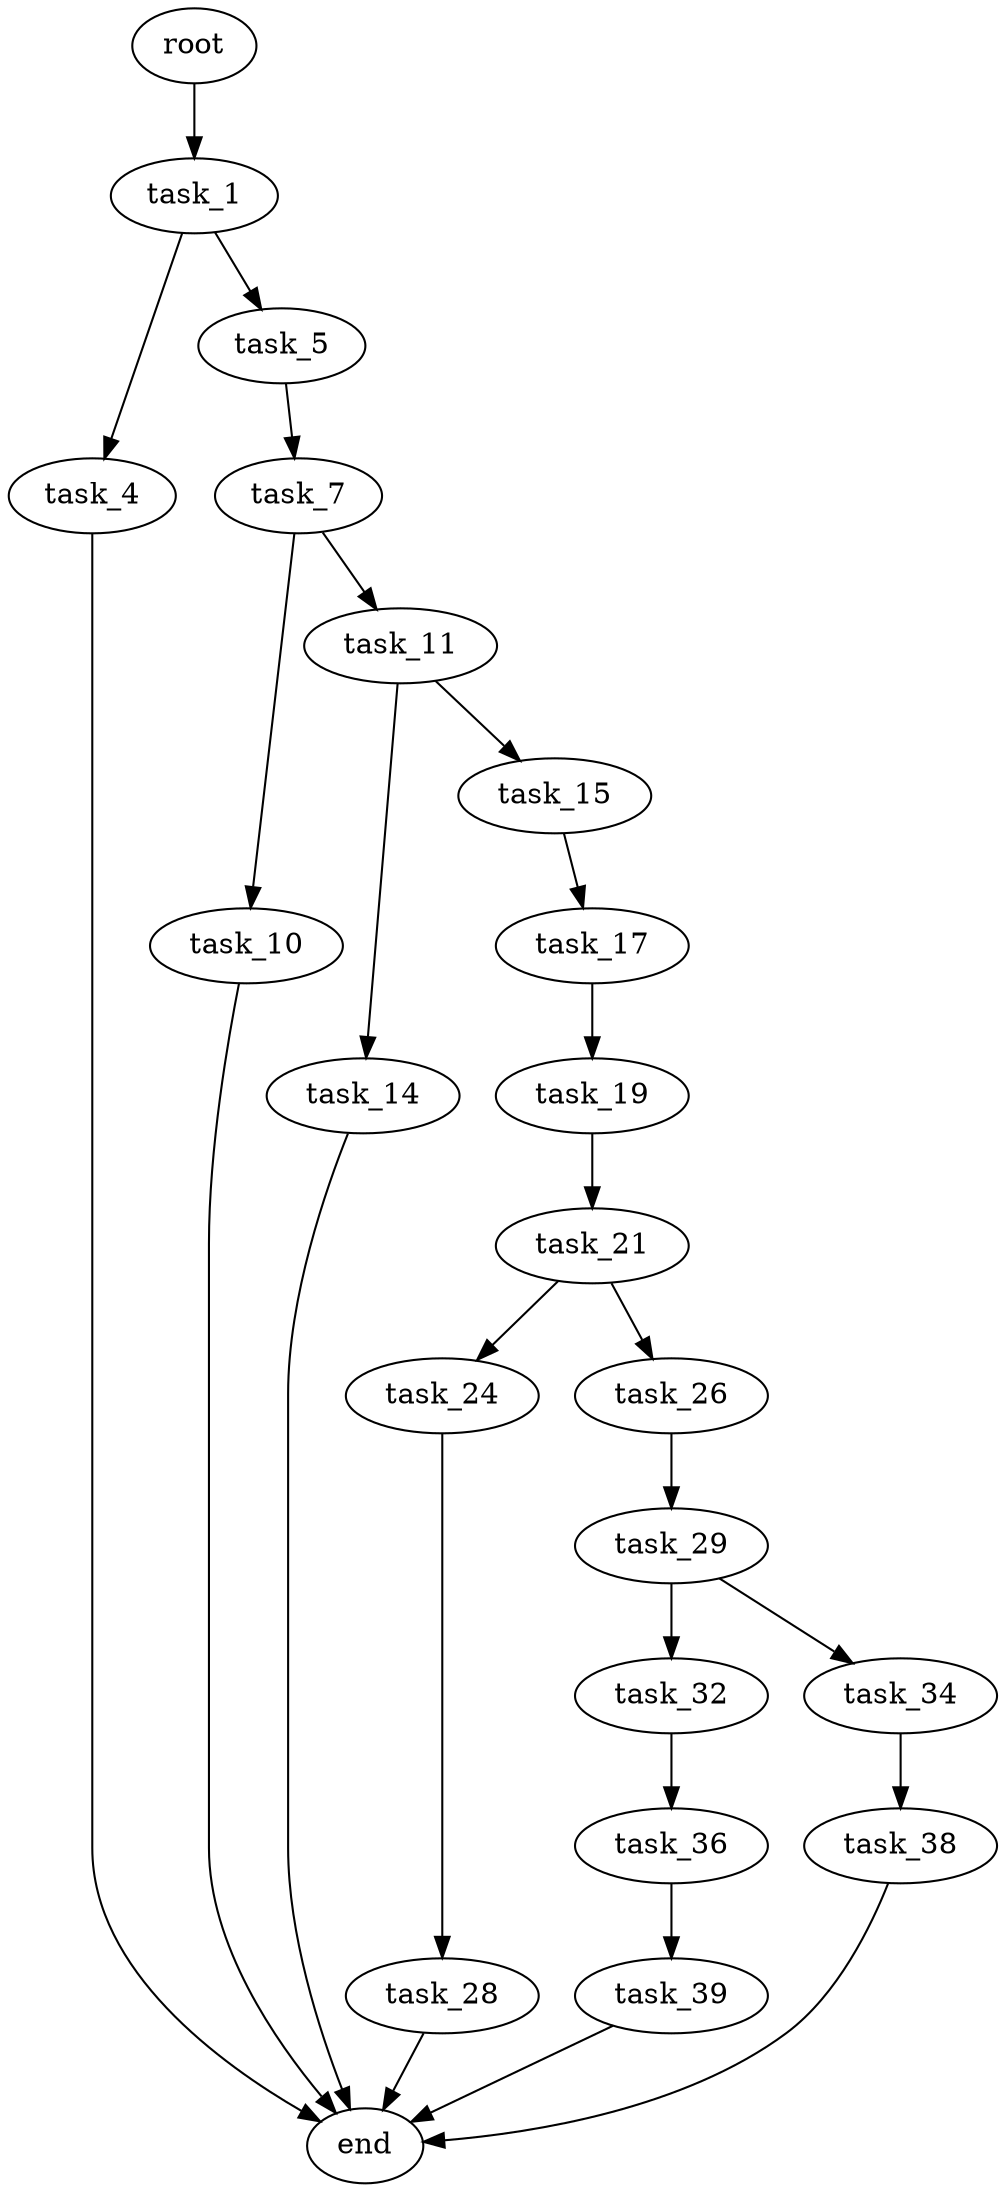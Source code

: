 digraph G {
  root [size="0.000000"];
  task_1 [size="784259120868.000000"];
  task_4 [size="549755813888.000000"];
  task_5 [size="782757789696.000000"];
  end [size="0.000000"];
  task_7 [size="368293445632.000000"];
  task_10 [size="573714906340.000000"];
  task_11 [size="4262481866.000000"];
  task_14 [size="8589934592.000000"];
  task_15 [size="18831511067.000000"];
  task_17 [size="28991029248.000000"];
  task_19 [size="191662641335.000000"];
  task_21 [size="231928233984.000000"];
  task_24 [size="203820601693.000000"];
  task_26 [size="4209788988.000000"];
  task_28 [size="4158039208.000000"];
  task_29 [size="97071445363.000000"];
  task_32 [size="1341089342.000000"];
  task_34 [size="68719476736.000000"];
  task_36 [size="1073741824000.000000"];
  task_38 [size="310249432379.000000"];
  task_39 [size="76773509235.000000"];

  root -> task_1 [size="1.000000"];
  task_1 -> task_4 [size="679477248.000000"];
  task_1 -> task_5 [size="679477248.000000"];
  task_4 -> end [size="1.000000"];
  task_5 -> task_7 [size="679477248.000000"];
  task_7 -> task_10 [size="411041792.000000"];
  task_7 -> task_11 [size="411041792.000000"];
  task_10 -> end [size="1.000000"];
  task_11 -> task_14 [size="75497472.000000"];
  task_11 -> task_15 [size="75497472.000000"];
  task_14 -> end [size="1.000000"];
  task_15 -> task_17 [size="75497472.000000"];
  task_17 -> task_19 [size="75497472.000000"];
  task_19 -> task_21 [size="209715200.000000"];
  task_21 -> task_24 [size="301989888.000000"];
  task_21 -> task_26 [size="301989888.000000"];
  task_24 -> task_28 [size="679477248.000000"];
  task_26 -> task_29 [size="209715200.000000"];
  task_28 -> end [size="1.000000"];
  task_29 -> task_32 [size="75497472.000000"];
  task_29 -> task_34 [size="75497472.000000"];
  task_32 -> task_36 [size="33554432.000000"];
  task_34 -> task_38 [size="134217728.000000"];
  task_36 -> task_39 [size="838860800.000000"];
  task_38 -> end [size="1.000000"];
  task_39 -> end [size="1.000000"];
}
